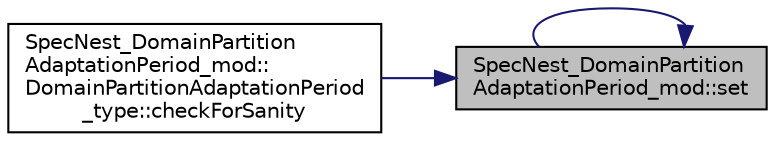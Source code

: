 digraph "SpecNest_DomainPartitionAdaptationPeriod_mod::set"
{
 // LATEX_PDF_SIZE
  edge [fontname="Helvetica",fontsize="10",labelfontname="Helvetica",labelfontsize="10"];
  node [fontname="Helvetica",fontsize="10",shape=record];
  rankdir="RL";
  Node1 [label="SpecNest_DomainPartition\lAdaptationPeriod_mod::set",height=0.2,width=0.4,color="black", fillcolor="grey75", style="filled", fontcolor="black",tooltip=" "];
  Node1 -> Node2 [dir="back",color="midnightblue",fontsize="10",style="solid"];
  Node2 [label="SpecNest_DomainPartition\lAdaptationPeriod_mod::\lDomainPartitionAdaptationPeriod\l_type::checkForSanity",height=0.2,width=0.4,color="black", fillcolor="white", style="filled",URL="$structSpecNest__DomainPartitionAdaptationPeriod__mod_1_1DomainPartitionAdaptationPeriod__type.html#a9adcbb4df3bb53f21f265553f40bff92",tooltip=" "];
  Node1 -> Node1 [dir="back",color="midnightblue",fontsize="10",style="solid"];
}
